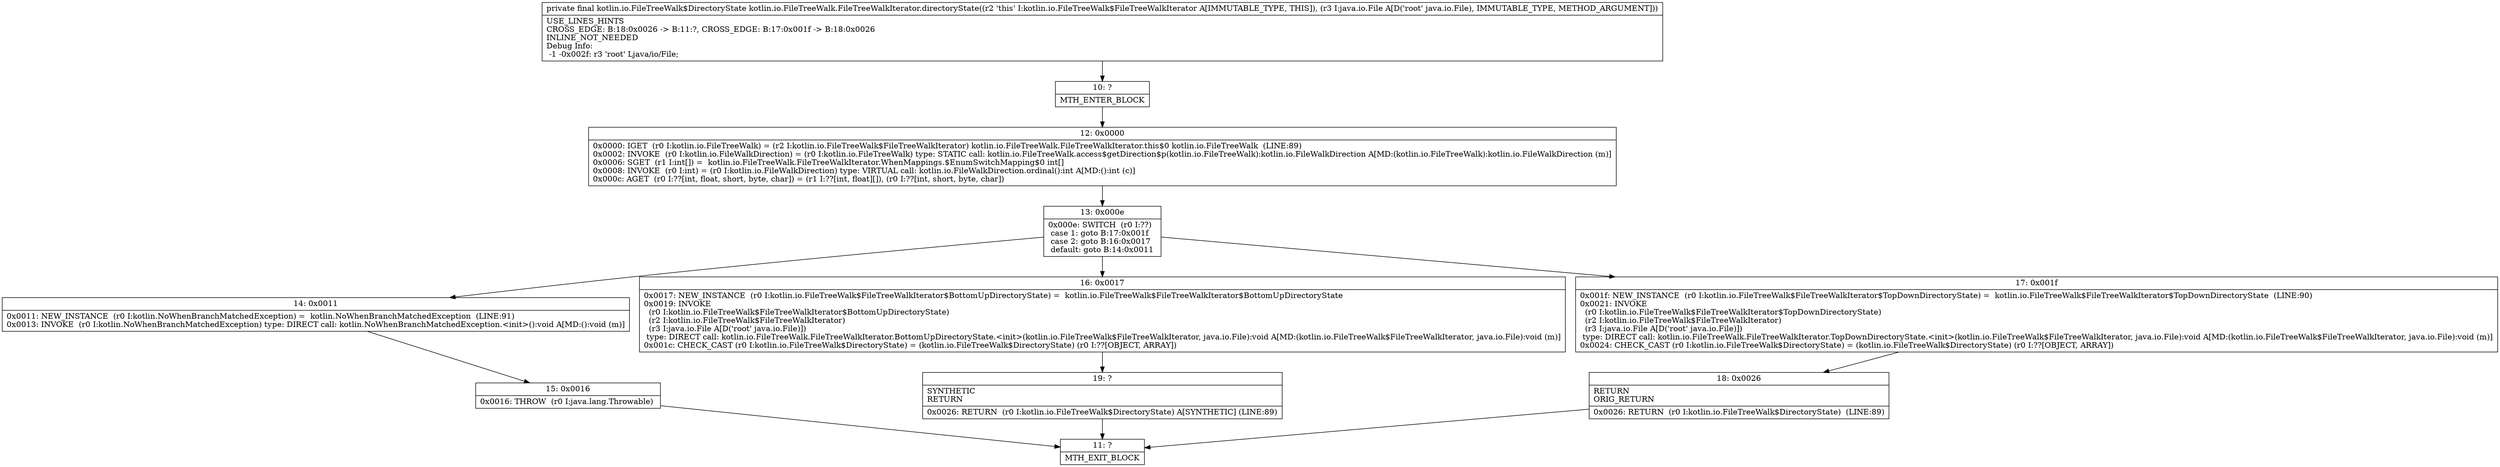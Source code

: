 digraph "CFG forkotlin.io.FileTreeWalk.FileTreeWalkIterator.directoryState(Ljava\/io\/File;)Lkotlin\/io\/FileTreeWalk$DirectoryState;" {
Node_10 [shape=record,label="{10\:\ ?|MTH_ENTER_BLOCK\l}"];
Node_12 [shape=record,label="{12\:\ 0x0000|0x0000: IGET  (r0 I:kotlin.io.FileTreeWalk) = (r2 I:kotlin.io.FileTreeWalk$FileTreeWalkIterator) kotlin.io.FileTreeWalk.FileTreeWalkIterator.this$0 kotlin.io.FileTreeWalk  (LINE:89)\l0x0002: INVOKE  (r0 I:kotlin.io.FileWalkDirection) = (r0 I:kotlin.io.FileTreeWalk) type: STATIC call: kotlin.io.FileTreeWalk.access$getDirection$p(kotlin.io.FileTreeWalk):kotlin.io.FileWalkDirection A[MD:(kotlin.io.FileTreeWalk):kotlin.io.FileWalkDirection (m)]\l0x0006: SGET  (r1 I:int[]) =  kotlin.io.FileTreeWalk.FileTreeWalkIterator.WhenMappings.$EnumSwitchMapping$0 int[] \l0x0008: INVOKE  (r0 I:int) = (r0 I:kotlin.io.FileWalkDirection) type: VIRTUAL call: kotlin.io.FileWalkDirection.ordinal():int A[MD:():int (c)]\l0x000c: AGET  (r0 I:??[int, float, short, byte, char]) = (r1 I:??[int, float][]), (r0 I:??[int, short, byte, char]) \l}"];
Node_13 [shape=record,label="{13\:\ 0x000e|0x000e: SWITCH  (r0 I:??)\l case 1: goto B:17:0x001f\l case 2: goto B:16:0x0017\l default: goto B:14:0x0011 \l}"];
Node_14 [shape=record,label="{14\:\ 0x0011|0x0011: NEW_INSTANCE  (r0 I:kotlin.NoWhenBranchMatchedException) =  kotlin.NoWhenBranchMatchedException  (LINE:91)\l0x0013: INVOKE  (r0 I:kotlin.NoWhenBranchMatchedException) type: DIRECT call: kotlin.NoWhenBranchMatchedException.\<init\>():void A[MD:():void (m)]\l}"];
Node_15 [shape=record,label="{15\:\ 0x0016|0x0016: THROW  (r0 I:java.lang.Throwable) \l}"];
Node_11 [shape=record,label="{11\:\ ?|MTH_EXIT_BLOCK\l}"];
Node_16 [shape=record,label="{16\:\ 0x0017|0x0017: NEW_INSTANCE  (r0 I:kotlin.io.FileTreeWalk$FileTreeWalkIterator$BottomUpDirectoryState) =  kotlin.io.FileTreeWalk$FileTreeWalkIterator$BottomUpDirectoryState \l0x0019: INVOKE  \l  (r0 I:kotlin.io.FileTreeWalk$FileTreeWalkIterator$BottomUpDirectoryState)\l  (r2 I:kotlin.io.FileTreeWalk$FileTreeWalkIterator)\l  (r3 I:java.io.File A[D('root' java.io.File)])\l type: DIRECT call: kotlin.io.FileTreeWalk.FileTreeWalkIterator.BottomUpDirectoryState.\<init\>(kotlin.io.FileTreeWalk$FileTreeWalkIterator, java.io.File):void A[MD:(kotlin.io.FileTreeWalk$FileTreeWalkIterator, java.io.File):void (m)]\l0x001c: CHECK_CAST (r0 I:kotlin.io.FileTreeWalk$DirectoryState) = (kotlin.io.FileTreeWalk$DirectoryState) (r0 I:??[OBJECT, ARRAY]) \l}"];
Node_19 [shape=record,label="{19\:\ ?|SYNTHETIC\lRETURN\l|0x0026: RETURN  (r0 I:kotlin.io.FileTreeWalk$DirectoryState) A[SYNTHETIC] (LINE:89)\l}"];
Node_17 [shape=record,label="{17\:\ 0x001f|0x001f: NEW_INSTANCE  (r0 I:kotlin.io.FileTreeWalk$FileTreeWalkIterator$TopDownDirectoryState) =  kotlin.io.FileTreeWalk$FileTreeWalkIterator$TopDownDirectoryState  (LINE:90)\l0x0021: INVOKE  \l  (r0 I:kotlin.io.FileTreeWalk$FileTreeWalkIterator$TopDownDirectoryState)\l  (r2 I:kotlin.io.FileTreeWalk$FileTreeWalkIterator)\l  (r3 I:java.io.File A[D('root' java.io.File)])\l type: DIRECT call: kotlin.io.FileTreeWalk.FileTreeWalkIterator.TopDownDirectoryState.\<init\>(kotlin.io.FileTreeWalk$FileTreeWalkIterator, java.io.File):void A[MD:(kotlin.io.FileTreeWalk$FileTreeWalkIterator, java.io.File):void (m)]\l0x0024: CHECK_CAST (r0 I:kotlin.io.FileTreeWalk$DirectoryState) = (kotlin.io.FileTreeWalk$DirectoryState) (r0 I:??[OBJECT, ARRAY]) \l}"];
Node_18 [shape=record,label="{18\:\ 0x0026|RETURN\lORIG_RETURN\l|0x0026: RETURN  (r0 I:kotlin.io.FileTreeWalk$DirectoryState)  (LINE:89)\l}"];
MethodNode[shape=record,label="{private final kotlin.io.FileTreeWalk$DirectoryState kotlin.io.FileTreeWalk.FileTreeWalkIterator.directoryState((r2 'this' I:kotlin.io.FileTreeWalk$FileTreeWalkIterator A[IMMUTABLE_TYPE, THIS]), (r3 I:java.io.File A[D('root' java.io.File), IMMUTABLE_TYPE, METHOD_ARGUMENT]))  | USE_LINES_HINTS\lCROSS_EDGE: B:18:0x0026 \-\> B:11:?, CROSS_EDGE: B:17:0x001f \-\> B:18:0x0026\lINLINE_NOT_NEEDED\lDebug Info:\l  \-1 \-0x002f: r3 'root' Ljava\/io\/File;\l}"];
MethodNode -> Node_10;Node_10 -> Node_12;
Node_12 -> Node_13;
Node_13 -> Node_14;
Node_13 -> Node_16;
Node_13 -> Node_17;
Node_14 -> Node_15;
Node_15 -> Node_11;
Node_16 -> Node_19;
Node_19 -> Node_11;
Node_17 -> Node_18;
Node_18 -> Node_11;
}

